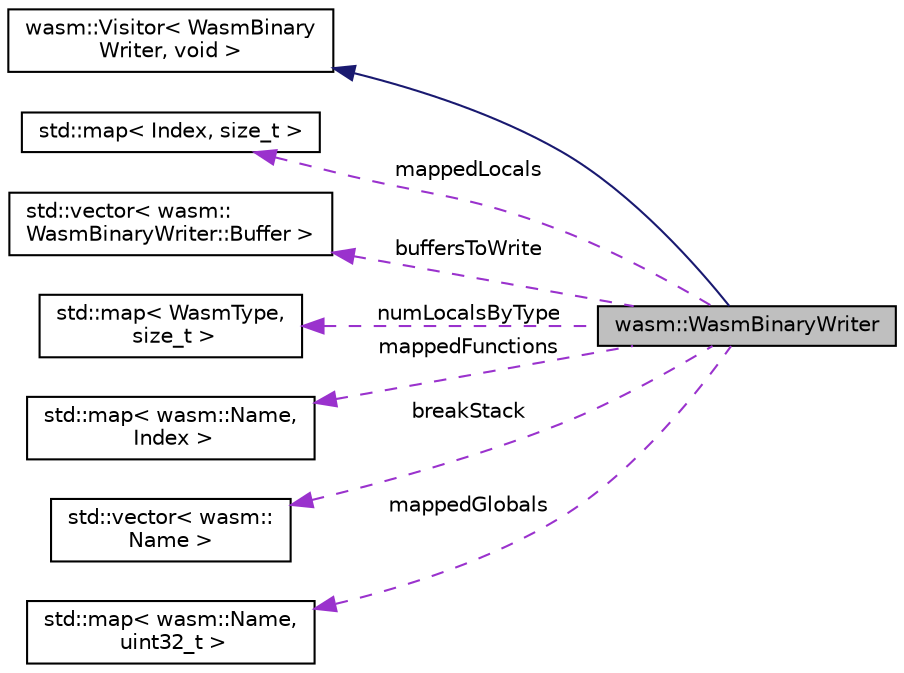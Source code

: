 digraph "wasm::WasmBinaryWriter"
{
  edge [fontname="Helvetica",fontsize="10",labelfontname="Helvetica",labelfontsize="10"];
  node [fontname="Helvetica",fontsize="10",shape=record];
  rankdir="LR";
  Node2 [label="wasm::WasmBinaryWriter",height=0.2,width=0.4,color="black", fillcolor="grey75", style="filled", fontcolor="black"];
  Node3 -> Node2 [dir="back",color="midnightblue",fontsize="10",style="solid",fontname="Helvetica"];
  Node3 [label="wasm::Visitor\< WasmBinary\lWriter, void \>",height=0.2,width=0.4,color="black", fillcolor="white", style="filled",URL="$structwasm_1_1_visitor.html"];
  Node4 -> Node2 [dir="back",color="darkorchid3",fontsize="10",style="dashed",label=" mappedLocals" ,fontname="Helvetica"];
  Node4 [label="std::map\< Index, size_t \>",height=0.2,width=0.4,color="black", fillcolor="white", style="filled",URL="$classstd_1_1map.html"];
  Node5 -> Node2 [dir="back",color="darkorchid3",fontsize="10",style="dashed",label=" buffersToWrite" ,fontname="Helvetica"];
  Node5 [label="std::vector\< wasm::\lWasmBinaryWriter::Buffer \>",height=0.2,width=0.4,color="black", fillcolor="white", style="filled",URL="$classstd_1_1vector.html"];
  Node6 -> Node2 [dir="back",color="darkorchid3",fontsize="10",style="dashed",label=" numLocalsByType" ,fontname="Helvetica"];
  Node6 [label="std::map\< WasmType,\l size_t \>",height=0.2,width=0.4,color="black", fillcolor="white", style="filled",URL="$classstd_1_1map.html"];
  Node7 -> Node2 [dir="back",color="darkorchid3",fontsize="10",style="dashed",label=" mappedFunctions" ,fontname="Helvetica"];
  Node7 [label="std::map\< wasm::Name,\l Index \>",height=0.2,width=0.4,color="black", fillcolor="white", style="filled",URL="$classstd_1_1map.html"];
  Node8 -> Node2 [dir="back",color="darkorchid3",fontsize="10",style="dashed",label=" breakStack" ,fontname="Helvetica"];
  Node8 [label="std::vector\< wasm::\lName \>",height=0.2,width=0.4,color="black", fillcolor="white", style="filled",URL="$classstd_1_1vector.html"];
  Node9 -> Node2 [dir="back",color="darkorchid3",fontsize="10",style="dashed",label=" mappedGlobals" ,fontname="Helvetica"];
  Node9 [label="std::map\< wasm::Name,\l uint32_t \>",height=0.2,width=0.4,color="black", fillcolor="white", style="filled",URL="$classstd_1_1map.html"];
}
